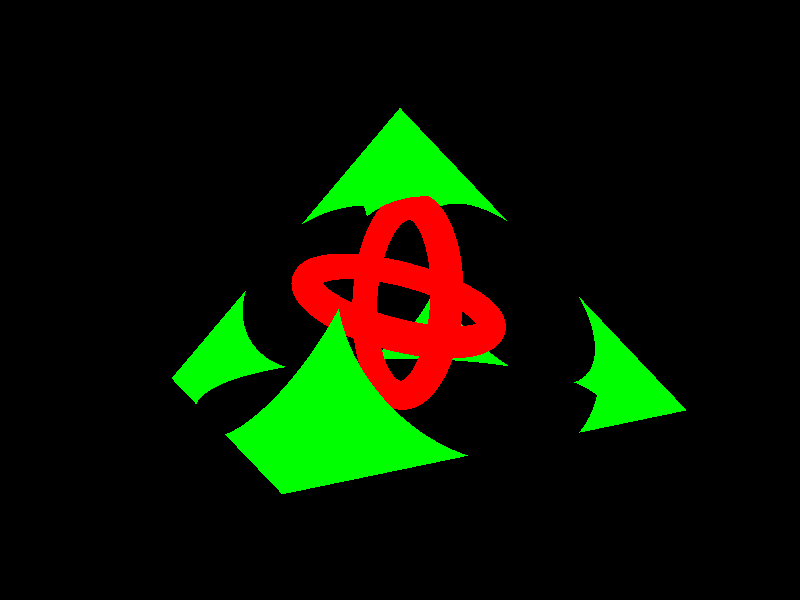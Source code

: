 //*****************************************************************
// Name: Tyler Bartlett
// Class:CS360 Fall 2018
// Class time: 1300-1350
// Date: 10/08/18
// Project #: Lab 1
// Driver Name: NA
// Program Description: A simple render of a pyramid with a hollow spherical hollow
//                      center and crossed rings sitting inside it.
// Test Oracle: NA
//				
// NOTES:
//
//*****************************************************************   


// perspective (default) camera
camera {  
    perspective
    location <4.5, 1.5, 4.5>
    look_at <0.0, 1.0,  0.0>
}

// light source
light_source {
    <4,1.5,4>,
    color rgb <0.95,0.95,0.85>
}

// Create the pyramid with center removed                      
intersection{ //----------------------------------------------------------------
    // linear prism in x-direction: from ... to ..., number of points (first = last)
    prism { 
        linear_spline
        -1.00 ,1.00 , 4
        <-1.00, 0.00>, // first point
        < 1.00, 0.00>, 
        < 0.00, 1.50>,
        <-1.00, 0.00>  // last point = first point!!!
        rotate<-90,-90,0> //turns prism in x direction! Don't change this line!  
    } // end of prism --------------------------------------------------------

    // linear prism in z-direction: from ,to ,number of points (first = last)
    prism { 
        linear_spline                                                                              
        -1.00 ,1.00 , 4
        <-1.00, 0.00>,  // first point
        < 1.00, 0.00>, 
        < 0.00, 1.50>, 
       <-1.00, 0.00>   // last point = first point!!!!
       rotate<-90,0,0>  
    } // end of prism --------------------------------------------------------
    
    sphere { <0,0.03,0>, 1.04 inverse}
    
    texture { 
        pigment{ color rgb<0.00, 1.00, 0.00>}
        finish { phong 1.0 reflection 0.00}
    } // end of texture
    rotate<0,15,0>
    scale <2, 2, 2> 
}// ------------------------------------------------------- end of intersection

//create the crossed-rings
union { //---------------------------------------
    torus { 1.0, 0.15 rotate<20,0,0> }
                    
    torus { 1.0, 0.15 rotate<20,0,95> }   

    texture { 
        pigment{ color rgb<1,0,0,>}
        finish { phong 1 reflection 0 } 
    } // end of texture
    scale <1,1,1> translate<0,1.0,0>
} //----------------end union  

//----------------------------------------------------------------------------------------- 
